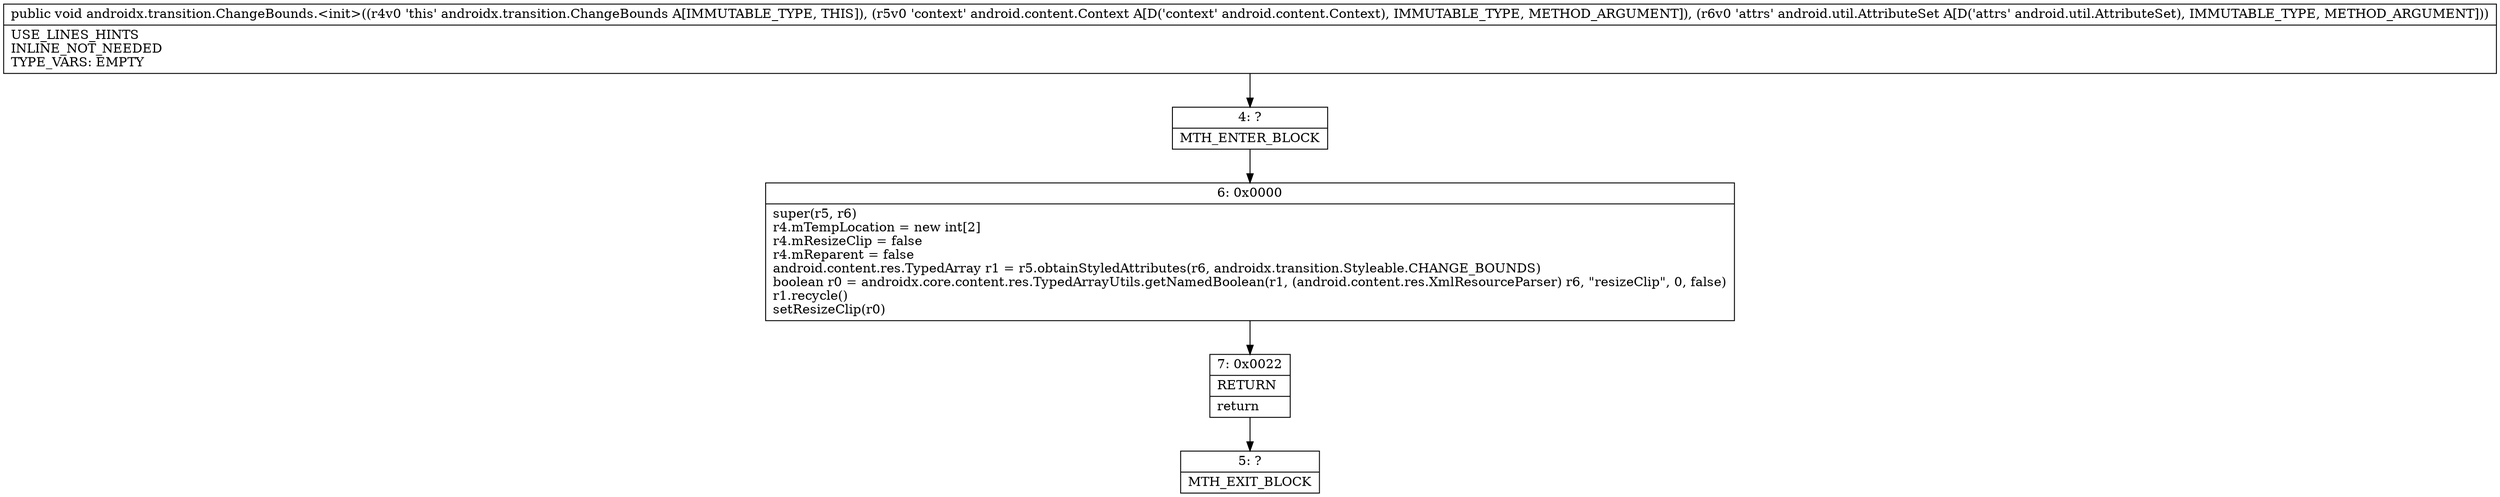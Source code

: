 digraph "CFG forandroidx.transition.ChangeBounds.\<init\>(Landroid\/content\/Context;Landroid\/util\/AttributeSet;)V" {
Node_4 [shape=record,label="{4\:\ ?|MTH_ENTER_BLOCK\l}"];
Node_6 [shape=record,label="{6\:\ 0x0000|super(r5, r6)\lr4.mTempLocation = new int[2]\lr4.mResizeClip = false\lr4.mReparent = false\landroid.content.res.TypedArray r1 = r5.obtainStyledAttributes(r6, androidx.transition.Styleable.CHANGE_BOUNDS)\lboolean r0 = androidx.core.content.res.TypedArrayUtils.getNamedBoolean(r1, (android.content.res.XmlResourceParser) r6, \"resizeClip\", 0, false)\lr1.recycle()\lsetResizeClip(r0)\l}"];
Node_7 [shape=record,label="{7\:\ 0x0022|RETURN\l|return\l}"];
Node_5 [shape=record,label="{5\:\ ?|MTH_EXIT_BLOCK\l}"];
MethodNode[shape=record,label="{public void androidx.transition.ChangeBounds.\<init\>((r4v0 'this' androidx.transition.ChangeBounds A[IMMUTABLE_TYPE, THIS]), (r5v0 'context' android.content.Context A[D('context' android.content.Context), IMMUTABLE_TYPE, METHOD_ARGUMENT]), (r6v0 'attrs' android.util.AttributeSet A[D('attrs' android.util.AttributeSet), IMMUTABLE_TYPE, METHOD_ARGUMENT]))  | USE_LINES_HINTS\lINLINE_NOT_NEEDED\lTYPE_VARS: EMPTY\l}"];
MethodNode -> Node_4;Node_4 -> Node_6;
Node_6 -> Node_7;
Node_7 -> Node_5;
}

